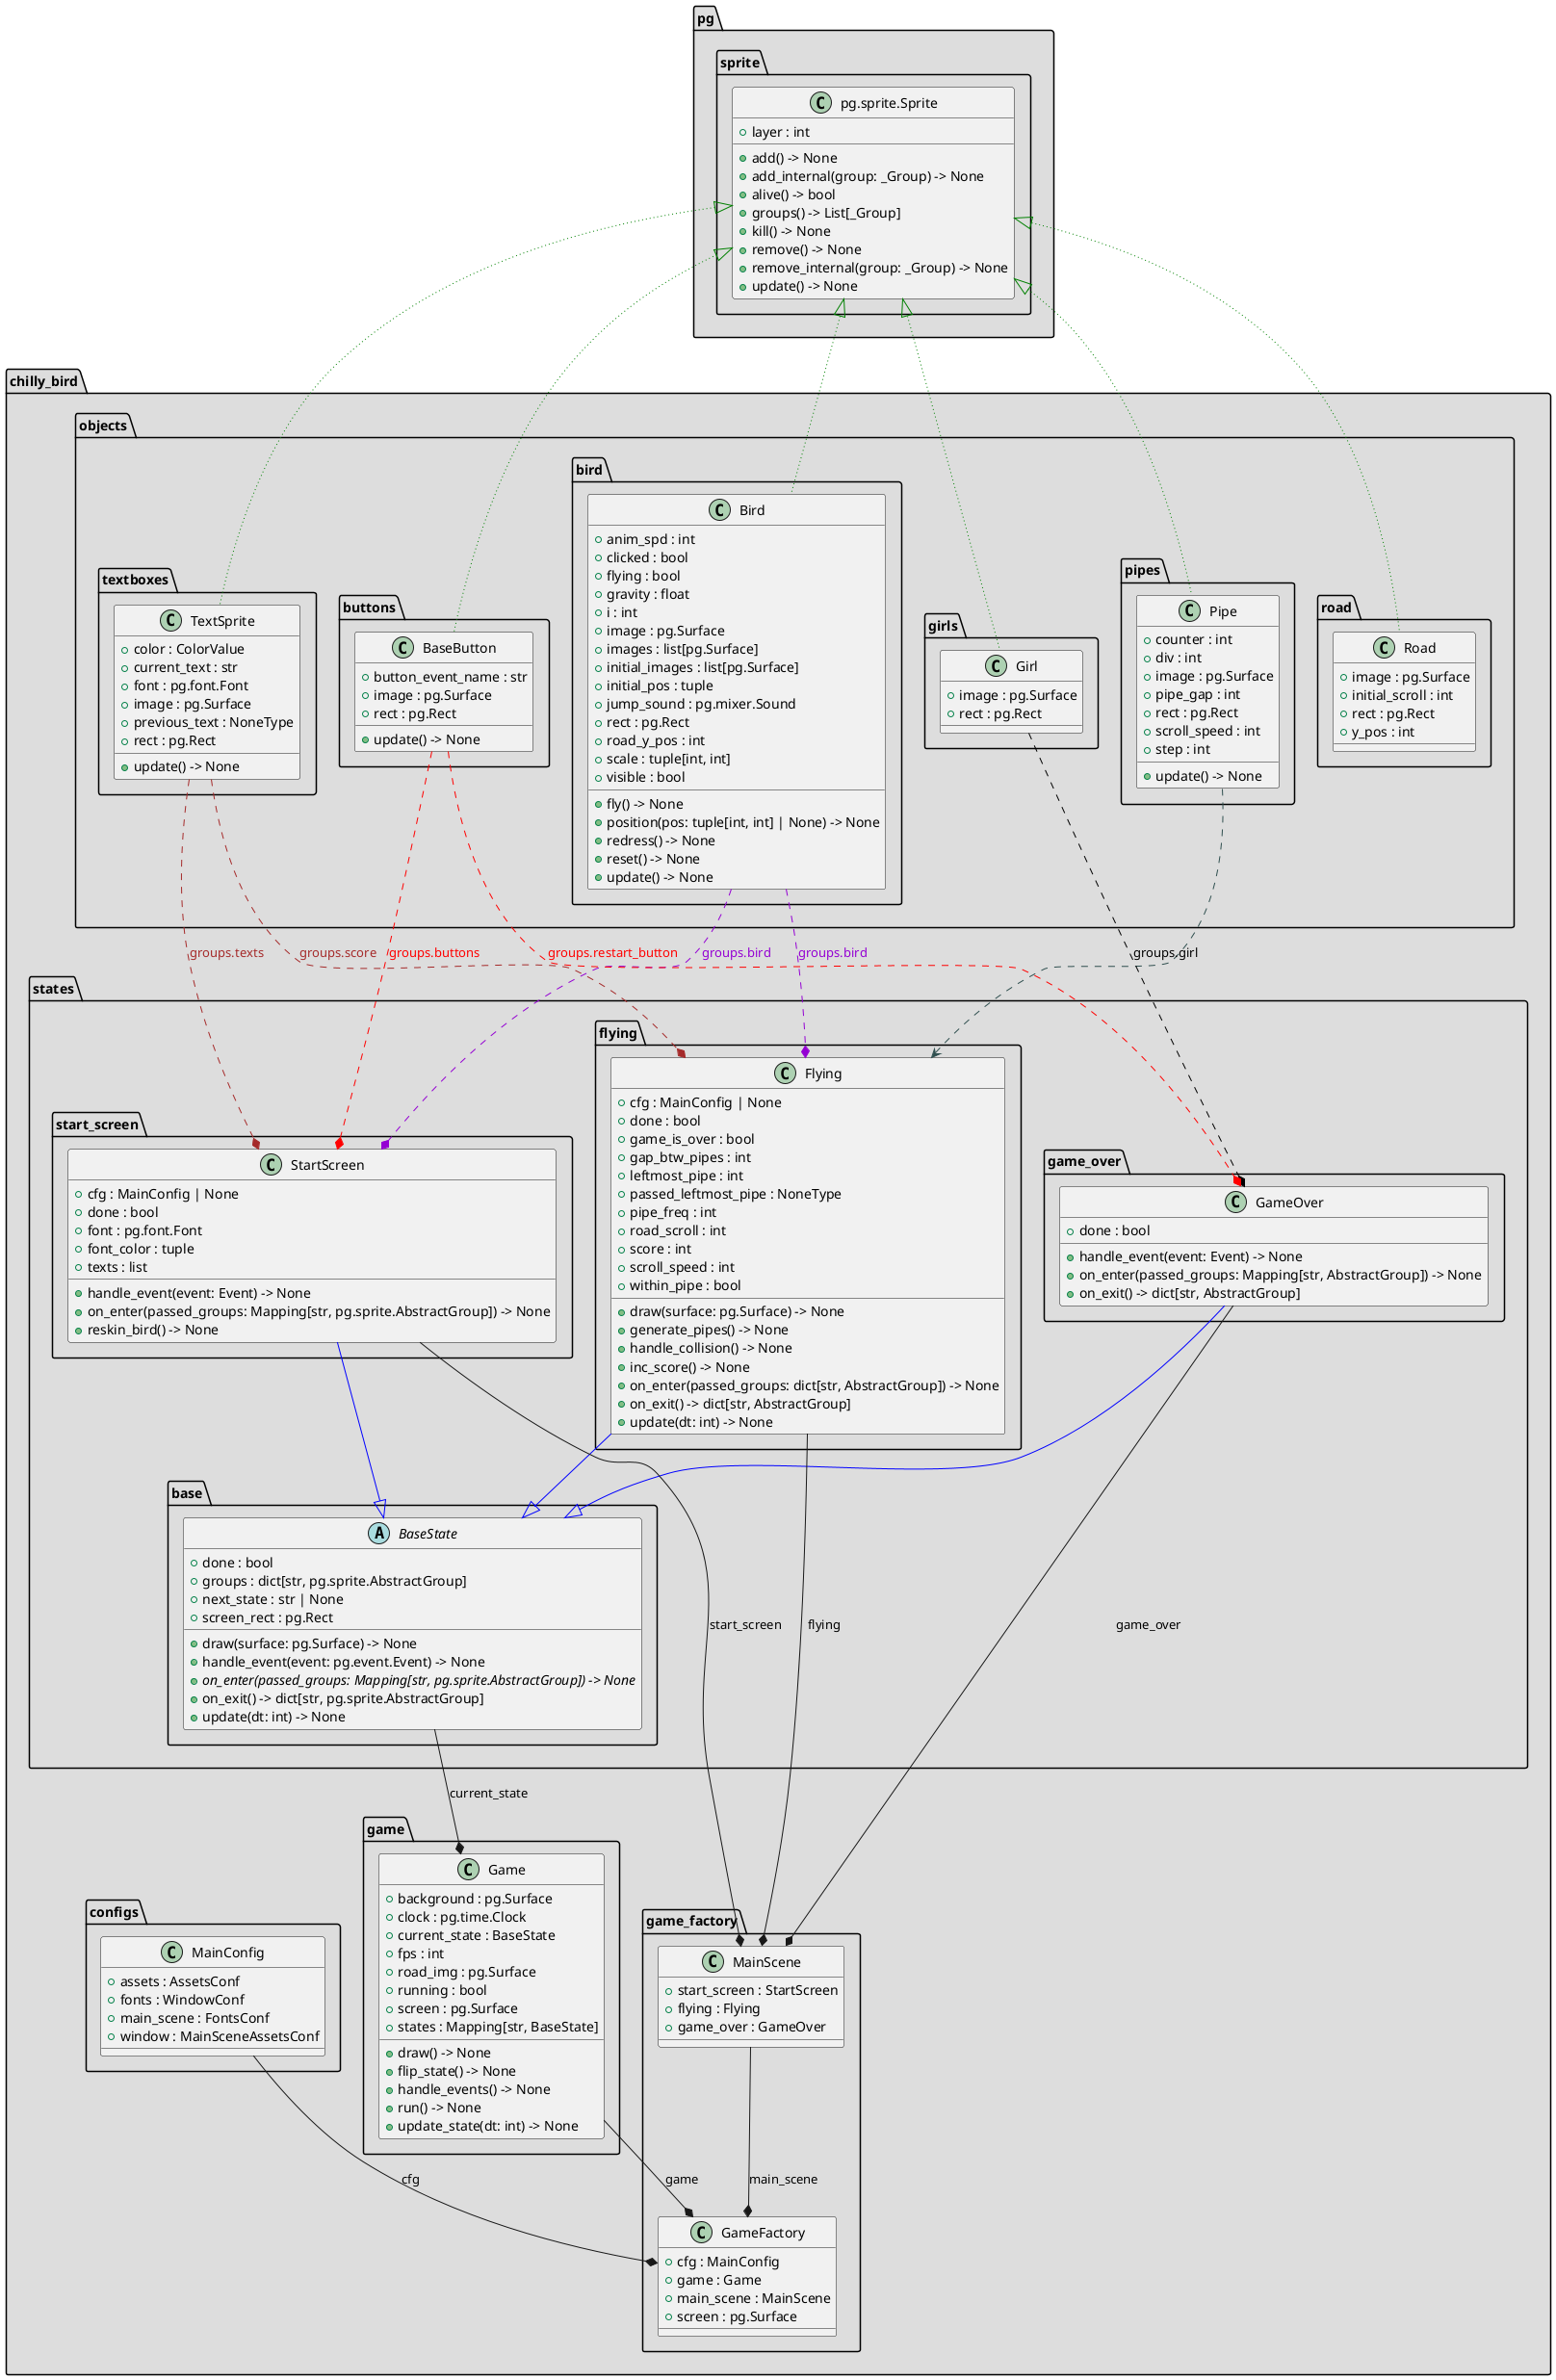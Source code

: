 @startuml classes
' set namespaceSeparator none

' package chilly_bird.objects #DDDDDD {}
skinparam PackageBackgroundColor #DDDDDD

class "pg.sprite.Sprite" as pg.sprite.Sprite {
  + layer : int
  + add() -> None
  + add_internal(group: _Group) -> None
  + alive() -> bool
  + groups() -> List[_Group]
  + kill() -> None
  + remove() -> None
  + remove_internal(group: _Group) -> None
  + update() -> None
}
' class "AssetsConf" as chilly_bird.configs.AssetsConf {
'   + fonts_path : Path
'   + frames_path : Path
'   + img_path : Path
'   + sound_path : Path
' }
class "BaseButton" as chilly_bird.objects.buttons.BaseButton {
  + button_event_name : str
  + image : pg.Surface
  + rect : pg.Rect
  + update() -> None
}
abstract class "BaseState" as chilly_bird.states.base.BaseState {
  + done : bool
  + groups : dict[str, pg.sprite.AbstractGroup]
  + next_state : str | None
  + screen_rect : pg.Rect
  + draw(surface: pg.Surface) -> None
  + handle_event(event: pg.event.Event) -> None
  + {abstract}on_enter(passed_groups: Mapping[str, pg.sprite.AbstractGroup]) -> None
  + on_exit() -> dict[str, pg.sprite.AbstractGroup]
  + update(dt: int) -> None
}
class "Bird" as chilly_bird.objects.bird.Bird {
  + anim_spd : int
  + clicked : bool
  + flying : bool
  + gravity : float
  + i : int
  + image : pg.Surface
  + images : list[pg.Surface]
  + initial_images : list[pg.Surface]
  + initial_pos : tuple
  + jump_sound : pg.mixer.Sound
  + rect : pg.Rect
  + road_y_pos : int
  + scale : tuple[int, int]
  + visible : bool
  + fly() -> None
  + position(pos: tuple[int, int] | None) -> None
  + redress() -> None
  + reset() -> None
  + update() -> None
}
class "Flying" as chilly_bird.states.flying.Flying {
  + cfg : MainConfig | None
  + done : bool
  + game_is_over : bool
  + gap_btw_pipes : int
  + leftmost_pipe : int
  + passed_leftmost_pipe : NoneType
  + pipe_freq : int
  + road_scroll : int
  + score : int
  + scroll_speed : int
  + within_pipe : bool
  + draw(surface: pg.Surface) -> None
  + generate_pipes() -> None
  + handle_collision() -> None
  + inc_score() -> None
  + on_enter(passed_groups: dict[str, AbstractGroup]) -> None
  + on_exit() -> dict[str, AbstractGroup]
  + update(dt: int) -> None
}
' class "FontsConf" as chilly_bird.configs.FontsConf {
'   + color : tuple[int, int, int]
'   + score_font : Path
'   + score_font_size : int
'   + text_font : Path
'   + text_font_size : int
' }
class "Game" as chilly_bird.game.Game {
  + background : pg.Surface
  + clock : pg.time.Clock
  + current_state : BaseState
  + fps : int
  + road_img : pg.Surface
  + running : bool
  + screen : pg.Surface
  + states : Mapping[str, BaseState]
  + draw() -> None
  + flip_state() -> None
  + handle_events() -> None
  + run() -> None
  + update_state(dt: int) -> None
}
class "GameFactory" as chilly_bird.game_factory.GameFactory {
  + cfg : MainConfig
  + game : Game
  + main_scene : MainScene
  + screen : pg.Surface
}
class "GameOver" as chilly_bird.states.game_over.GameOver {
  + done : bool
  + handle_event(event: Event) -> None
  + on_enter(passed_groups: Mapping[str, AbstractGroup]) -> None
  + on_exit() -> dict[str, AbstractGroup]
}
class "Girl" as chilly_bird.objects.girls.Girl {
  + image : pg.Surface
  + rect : pg.Rect
}
class "MainConfig" as chilly_bird.configs.MainConfig {
  + assets : AssetsConf
  + fonts : WindowConf
  + main_scene : FontsConf
  + window : MainSceneAssetsConf
}
class "MainScene" as chilly_bird.game_factory.MainScene {
  + start_screen : StartScreen
  + flying : Flying
  + game_over : GameOver
}
' class "MainSceneAssetsConf" as chilly_bird.configs.MainSceneAssetsConf {
'   + bg_img : Path
'   + bg_music : Path
'   + bird_aframes : tuple[Path, Path, Path]
'   + bird_jump_sound : Path
'   + bird_size : tuple[int, int]
'   + disappointed_girl_img : Path
'   + pipe_img : Path
'   + redress_button_img : Path
'   + reskin_button_img : Path
'   + restart_button_img : Path
'   + road_texture : Path
'   + start_button_img : Path
' }
class "Pipe" as chilly_bird.objects.pipes.Pipe {
  + counter : int
  + div : int
  + image : pg.Surface
  + pipe_gap : int
  + rect : pg.Rect
  + scroll_speed : int
  + step : int
  + update() -> None
}
class "Road" as chilly_bird.objects.road.Road {
  + image : pg.Surface
  + initial_scroll : int
  + rect : pg.Rect
  + y_pos : int
}
class "StartScreen" as chilly_bird.states.start_screen.StartScreen {
  + cfg : MainConfig | None
  + done : bool
  + font : pg.font.Font
  + font_color : tuple
  + texts : list
  + handle_event(event: Event) -> None
  + on_enter(passed_groups: Mapping[str, pg.sprite.AbstractGroup]) -> None
  + reskin_bird() -> None
}
class "TextSprite" as chilly_bird.objects.textboxes.TextSprite {
  + color : ColorValue
  + current_text : str
  + font : pg.font.Font
  + image : pg.Surface
  + previous_text : NoneType
  + rect : pg.Rect
  + update() -> None
}
' class "WindowConf" as chilly_bird.configs.WindowConf {
'   + caption : str
'   + fps : int
'   + icon_path : Path
'   + screen_height : int
'   + screen_width : int
' }
chilly_bird.objects.pipes.Pipe -u-|> pg.sprite.Sprite #line:green;line.dotted;
chilly_bird.objects.buttons.BaseButton -u-|> pg.sprite.Sprite #line:green;line.dotted;
chilly_bird.objects.bird.Bird -u-|> pg.sprite.Sprite #line:green;line.dotted;
chilly_bird.objects.girls.Girl -u-|> pg.sprite.Sprite #line:green;line.dotted;
chilly_bird.objects.textboxes.TextSprite -u-|> pg.sprite.Sprite #line:green;line.dotted;
chilly_bird.objects.road.Road -u-|> pg.sprite.Sprite #line:green;line.dotted;

chilly_bird.states.flying.Flying -[#blue]-|> chilly_bird.states.base.BaseState
chilly_bird.states.game_over.GameOver -[#blue]-|> chilly_bird.states.base.BaseState
chilly_bird.states.start_screen.StartScreen -[#blue]-|> chilly_bird.states.base.BaseState

' chilly_bird.configs.AssetsConf --* chilly_bird.configs.MainConfig : assets
' chilly_bird.configs.FontsConf --* chilly_bird.configs.MainConfig : fonts
' chilly_bird.configs.MainSceneAssetsConf --* chilly_bird.configs.MainConfig : main_scene
' chilly_bird.configs.WindowConf --* chilly_bird.configs.MainConfig : window
chilly_bird.configs.MainConfig --* chilly_bird.game_factory.GameFactory : cfg

chilly_bird.game.Game --* chilly_bird.game_factory.GameFactory : game
chilly_bird.game_factory.MainScene --* chilly_bird.game_factory.GameFactory : main_scene

chilly_bird.objects.bird.Bird --* chilly_bird.states.flying.Flying #line:DarkViolet;line.dashed;text:DarkViolet  : groups.bird
chilly_bird.objects.bird.Bird --* chilly_bird.states.start_screen.StartScreen #line:DarkViolet;line.dashed;text:DarkViolet  : groups.bird
chilly_bird.objects.pipes.Pipe --> chilly_bird.states.flying.Flying #line:DarkSlateGrey;line.dashed;text:red 
chilly_bird.objects.girls.Girl --* chilly_bird.states.game_over.GameOver #line:Black;line.dashed;text:Black  : groups.girl
chilly_bird.objects.textboxes.TextSprite -r-* chilly_bird.states.flying.Flying #line:Brown;line.dashed;text:Brown  : groups.score
chilly_bird.objects.textboxes.TextSprite --* chilly_bird.states.start_screen.StartScreen #line:Brown;line.dashed;text:Brown  : groups.texts
chilly_bird.objects.buttons.BaseButton --* chilly_bird.states.game_over.GameOver #line:red;line.dashed;text:red  : groups.restart_button
chilly_bird.objects.buttons.BaseButton --* chilly_bird.states.start_screen.StartScreen #line:red;line.dashed;text:red  : groups.buttons

chilly_bird.states.base.BaseState --* chilly_bird.game.Game : current_state
chilly_bird.states.flying.Flying --* chilly_bird.game_factory.MainScene : flying
chilly_bird.states.game_over.GameOver --* chilly_bird.game_factory.MainScene : game_over
chilly_bird.states.start_screen.StartScreen --* chilly_bird.game_factory.MainScene : start_screen
@enduml
